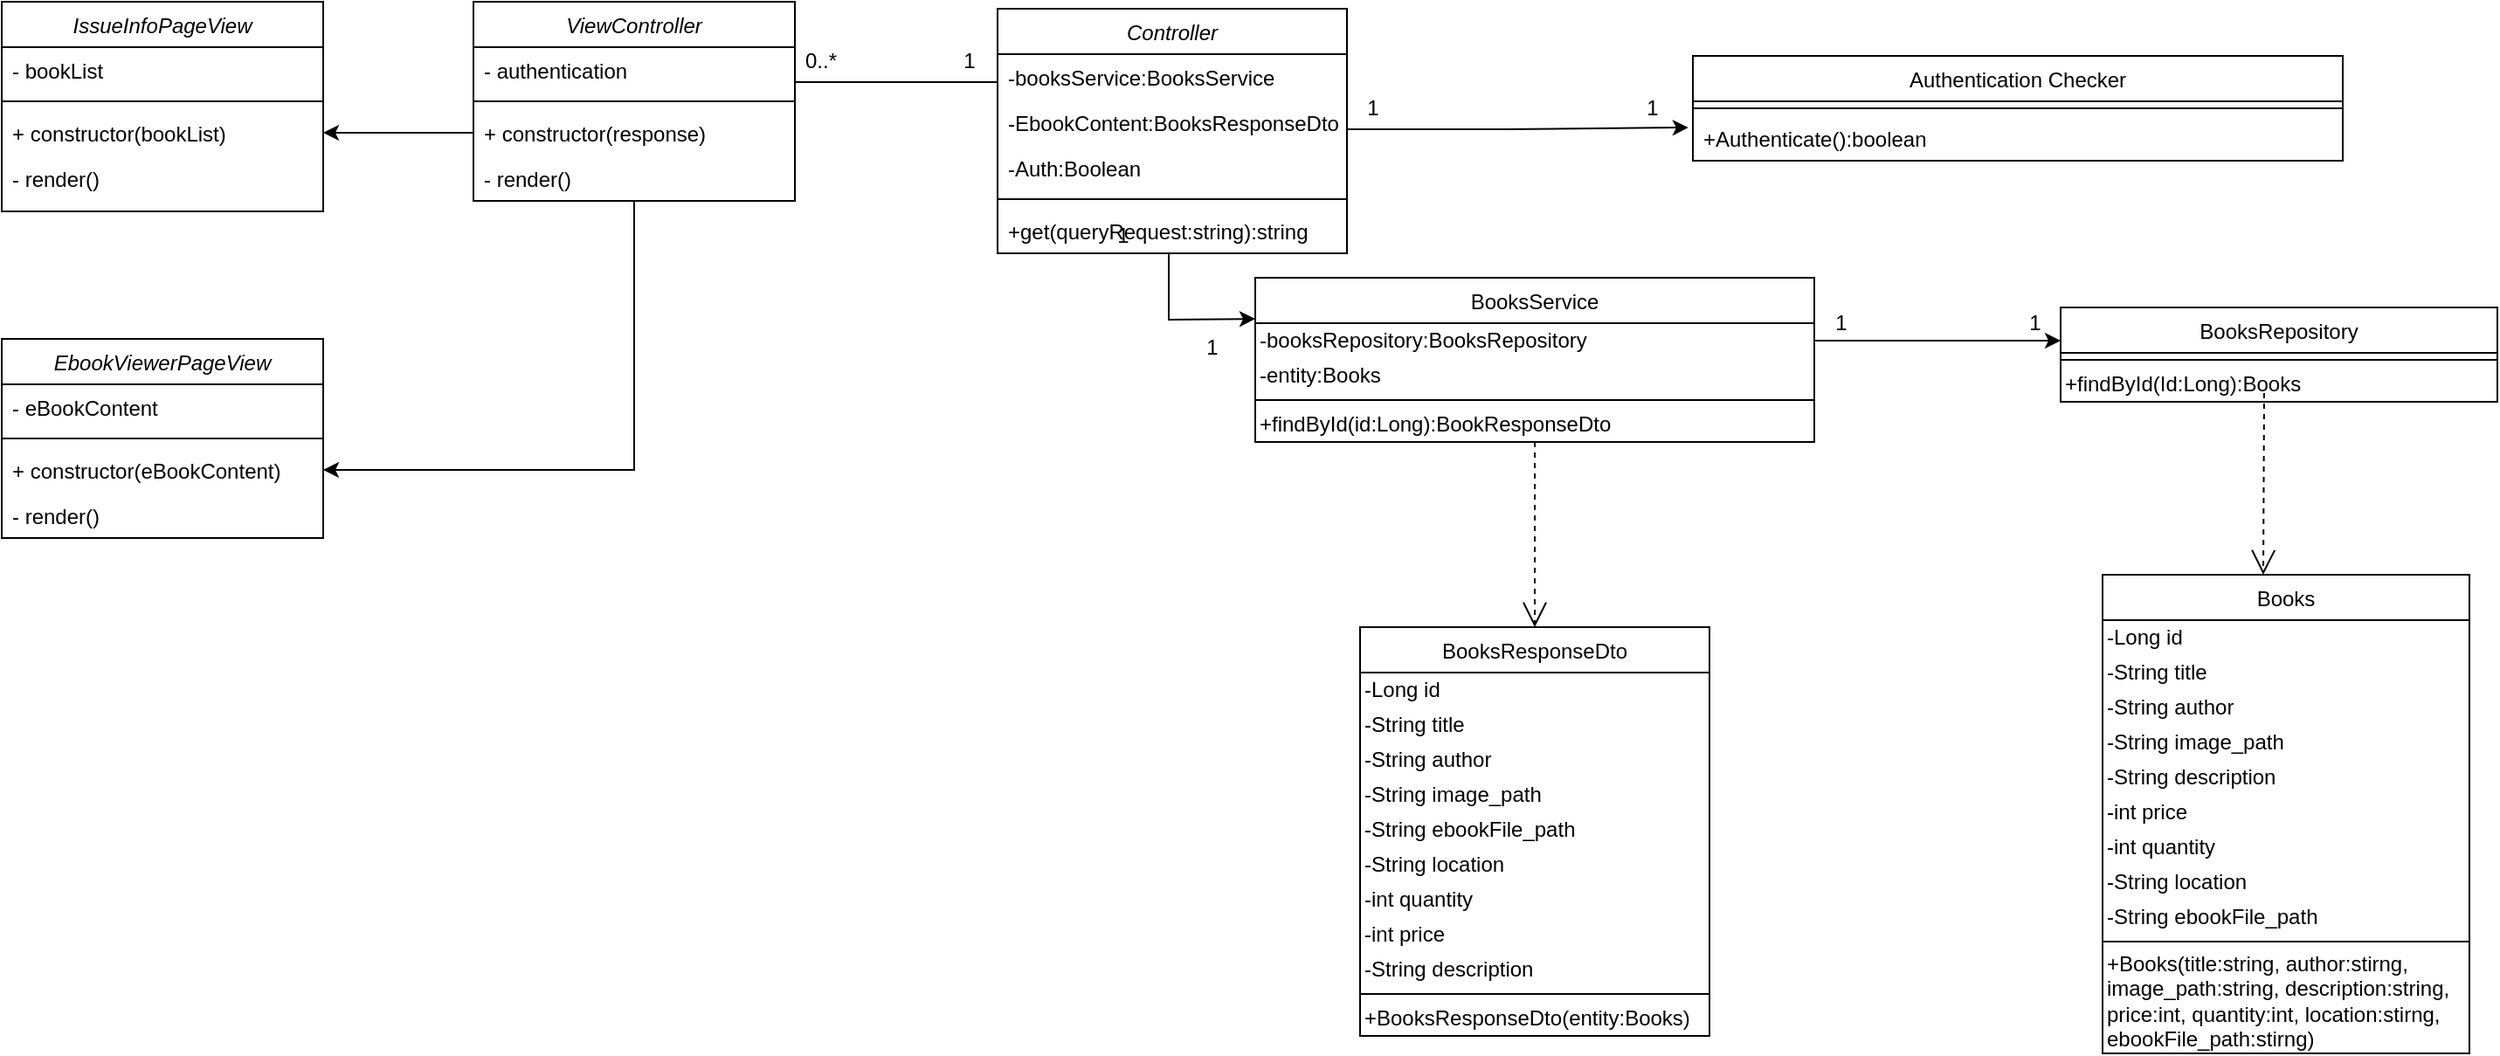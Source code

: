 <?xml version="1.0" encoding="UTF-8"?>
<mxfile version="14.6.12" type="google">
  <diagram id="C5RBs43oDa-KdzZeNtuy" name="Page-1">
    <mxGraphModel dx="2354" dy="783" grid="1" gridSize="10" guides="1" tooltips="1" connect="1" arrows="1" fold="1" page="1" pageScale="1" pageWidth="827" pageHeight="1169" math="0" shadow="0">
      <root>
        <mxCell id="WIyWlLk6GJQsqaUBKTNV-0" />
        <mxCell id="WIyWlLk6GJQsqaUBKTNV-1" parent="WIyWlLk6GJQsqaUBKTNV-0" />
        <mxCell id="6Wl_9wXjOhgknvOmrXjd-9" value="Controller" style="swimlane;fontStyle=2;align=center;verticalAlign=top;childLayout=stackLayout;horizontal=1;startSize=26;horizontalStack=0;resizeParent=1;resizeLast=0;collapsible=1;marginBottom=0;rounded=0;shadow=0;strokeWidth=1;" parent="WIyWlLk6GJQsqaUBKTNV-1" vertex="1">
          <mxGeometry x="-500" y="90" width="200" height="140" as="geometry">
            <mxRectangle x="230" y="140" width="160" height="26" as="alternateBounds" />
          </mxGeometry>
        </mxCell>
        <mxCell id="6Wl_9wXjOhgknvOmrXjd-10" value="-booksService:BooksService&#xa;" style="text;align=left;verticalAlign=top;spacingLeft=4;spacingRight=4;overflow=hidden;rotatable=0;points=[[0,0.5],[1,0.5]];portConstraint=eastwest;" parent="6Wl_9wXjOhgknvOmrXjd-9" vertex="1">
          <mxGeometry y="26" width="200" height="26" as="geometry" />
        </mxCell>
        <mxCell id="y5AeBNAmy6L0c15EpjTO-43" value="-EbookContent:BooksResponseDto&#xa;" style="text;align=left;verticalAlign=top;spacingLeft=4;spacingRight=4;overflow=hidden;rotatable=0;points=[[0,0.5],[1,0.5]];portConstraint=eastwest;" parent="6Wl_9wXjOhgknvOmrXjd-9" vertex="1">
          <mxGeometry y="52" width="200" height="26" as="geometry" />
        </mxCell>
        <mxCell id="ST63gCuvAPfhbULLCZ8Q-6" value="-Auth:Boolean&#xa;" style="text;align=left;verticalAlign=top;spacingLeft=4;spacingRight=4;overflow=hidden;rotatable=0;points=[[0,0.5],[1,0.5]];portConstraint=eastwest;" parent="6Wl_9wXjOhgknvOmrXjd-9" vertex="1">
          <mxGeometry y="78" width="200" height="26" as="geometry" />
        </mxCell>
        <mxCell id="6Wl_9wXjOhgknvOmrXjd-11" value="" style="line;html=1;strokeWidth=1;align=left;verticalAlign=middle;spacingTop=-1;spacingLeft=3;spacingRight=3;rotatable=0;labelPosition=right;points=[];portConstraint=eastwest;" parent="6Wl_9wXjOhgknvOmrXjd-9" vertex="1">
          <mxGeometry y="104" width="200" height="10" as="geometry" />
        </mxCell>
        <mxCell id="6Wl_9wXjOhgknvOmrXjd-12" value="+get(queryRequest:string):string" style="text;align=left;verticalAlign=top;spacingLeft=4;spacingRight=4;overflow=hidden;rotatable=0;points=[[0,0.5],[1,0.5]];portConstraint=eastwest;" parent="6Wl_9wXjOhgknvOmrXjd-9" vertex="1">
          <mxGeometry y="114" width="200" height="26" as="geometry" />
        </mxCell>
        <mxCell id="6Wl_9wXjOhgknvOmrXjd-24" value="" style="endArrow=none;html=1;exitX=0.5;exitY=1;exitDx=0;exitDy=0;rounded=0;endFill=0;" parent="WIyWlLk6GJQsqaUBKTNV-1" edge="1">
          <mxGeometry width="50" height="50" relative="1" as="geometry">
            <mxPoint x="-616" y="132" as="sourcePoint" />
            <mxPoint x="-500" y="132" as="targetPoint" />
            <Array as="points">
              <mxPoint x="-500" y="132" />
            </Array>
          </mxGeometry>
        </mxCell>
        <mxCell id="y5AeBNAmy6L0c15EpjTO-0" value="BooksRepository" style="swimlane;fontStyle=0;align=center;verticalAlign=top;childLayout=stackLayout;horizontal=1;startSize=26;horizontalStack=0;resizeParent=1;resizeLast=0;collapsible=1;marginBottom=0;rounded=0;shadow=0;strokeWidth=1;" parent="WIyWlLk6GJQsqaUBKTNV-1" vertex="1">
          <mxGeometry x="108.5" y="261" width="250" height="54" as="geometry">
            <mxRectangle x="340" y="380" width="170" height="26" as="alternateBounds" />
          </mxGeometry>
        </mxCell>
        <mxCell id="y5AeBNAmy6L0c15EpjTO-1" value="" style="line;html=1;strokeWidth=1;align=left;verticalAlign=middle;spacingTop=-1;spacingLeft=3;spacingRight=3;rotatable=0;labelPosition=right;points=[];portConstraint=eastwest;" parent="y5AeBNAmy6L0c15EpjTO-0" vertex="1">
          <mxGeometry y="26" width="250" height="8" as="geometry" />
        </mxCell>
        <mxCell id="y5AeBNAmy6L0c15EpjTO-45" value="+findById(Id:Long):Books" style="text;html=1;align=left;verticalAlign=middle;resizable=0;points=[];autosize=1;strokeColor=none;" parent="y5AeBNAmy6L0c15EpjTO-0" vertex="1">
          <mxGeometry y="34" width="250" height="20" as="geometry" />
        </mxCell>
        <mxCell id="y5AeBNAmy6L0c15EpjTO-5" value="" style="endArrow=classic;html=1;rounded=0;entryX=0;entryY=0.25;entryDx=0;entryDy=0;exitX=0.49;exitY=1;exitDx=0;exitDy=0;exitPerimeter=0;" parent="WIyWlLk6GJQsqaUBKTNV-1" source="6Wl_9wXjOhgknvOmrXjd-12" target="y5AeBNAmy6L0c15EpjTO-6" edge="1">
          <mxGeometry width="50" height="50" relative="1" as="geometry">
            <mxPoint x="-407" y="220" as="sourcePoint" />
            <mxPoint x="-282.5" y="403" as="targetPoint" />
            <Array as="points">
              <mxPoint x="-402" y="268" />
            </Array>
          </mxGeometry>
        </mxCell>
        <mxCell id="y5AeBNAmy6L0c15EpjTO-6" value="BooksService" style="swimlane;fontStyle=0;align=center;verticalAlign=top;childLayout=stackLayout;horizontal=1;startSize=26;horizontalStack=0;resizeParent=1;resizeLast=0;collapsible=1;marginBottom=0;rounded=0;shadow=0;strokeWidth=1;" parent="WIyWlLk6GJQsqaUBKTNV-1" vertex="1">
          <mxGeometry x="-352.5" y="244" width="320" height="94" as="geometry">
            <mxRectangle x="340" y="380" width="170" height="26" as="alternateBounds" />
          </mxGeometry>
        </mxCell>
        <mxCell id="y5AeBNAmy6L0c15EpjTO-7" value="-booksRepository:BooksRepository" style="text;html=1;align=left;verticalAlign=middle;resizable=0;points=[];autosize=1;strokeColor=none;" parent="y5AeBNAmy6L0c15EpjTO-6" vertex="1">
          <mxGeometry y="26" width="320" height="20" as="geometry" />
        </mxCell>
        <mxCell id="y5AeBNAmy6L0c15EpjTO-44" value="-entity:Books" style="text;html=1;align=left;verticalAlign=middle;resizable=0;points=[];autosize=1;strokeColor=none;" parent="y5AeBNAmy6L0c15EpjTO-6" vertex="1">
          <mxGeometry y="46" width="320" height="20" as="geometry" />
        </mxCell>
        <mxCell id="y5AeBNAmy6L0c15EpjTO-8" value="" style="line;html=1;strokeWidth=1;align=left;verticalAlign=middle;spacingTop=-1;spacingLeft=3;spacingRight=3;rotatable=0;labelPosition=right;points=[];portConstraint=eastwest;" parent="y5AeBNAmy6L0c15EpjTO-6" vertex="1">
          <mxGeometry y="66" width="320" height="8" as="geometry" />
        </mxCell>
        <mxCell id="y5AeBNAmy6L0c15EpjTO-11" value="+findById(id:Long):BookResponseDto" style="text;html=1;align=left;verticalAlign=middle;resizable=0;points=[];autosize=1;strokeColor=none;" parent="y5AeBNAmy6L0c15EpjTO-6" vertex="1">
          <mxGeometry y="74" width="320" height="20" as="geometry" />
        </mxCell>
        <mxCell id="y5AeBNAmy6L0c15EpjTO-12" value="Books" style="swimlane;fontStyle=0;align=center;verticalAlign=top;childLayout=stackLayout;horizontal=1;startSize=26;horizontalStack=0;resizeParent=1;resizeLast=0;collapsible=1;marginBottom=0;rounded=0;shadow=0;strokeWidth=1;" parent="WIyWlLk6GJQsqaUBKTNV-1" vertex="1">
          <mxGeometry x="132.5" y="414" width="210" height="274" as="geometry">
            <mxRectangle x="340" y="380" width="170" height="26" as="alternateBounds" />
          </mxGeometry>
        </mxCell>
        <mxCell id="y5AeBNAmy6L0c15EpjTO-13" value="-Long id" style="text;html=1;align=left;verticalAlign=middle;resizable=0;points=[];autosize=1;strokeColor=none;" parent="y5AeBNAmy6L0c15EpjTO-12" vertex="1">
          <mxGeometry y="26" width="210" height="20" as="geometry" />
        </mxCell>
        <mxCell id="y5AeBNAmy6L0c15EpjTO-14" value="-String title&lt;span style=&quot;color: rgba(0 , 0 , 0 , 0) ; font-family: monospace ; font-size: 0px&quot;&gt;%3CmxGraphModel%3E%3Croot%3E%3CmxCell%20id%3D%220%22%2F%3E%3CmxCell%20id%3D%221%22%20parent%3D%220%22%2F%3E%3CmxCell%20id%3D%222%22%20value%3D%22%2B%22%20style%3D%22text%3Bhtml%3D1%3Balign%3Dleft%3BverticalAlign%3Dmiddle%3Bresizable%3D0%3Bpoints%3D%5B%5D%3Bautosize%3D1%3BstrokeColor%3Dnone%3B%22%20vertex%3D%221%22%20parent%3D%221%22%3E%3CmxGeometry%20x%3D%22730%22%20y%3D%22296%22%20width%3D%22180%22%20height%3D%2220%22%20as%3D%22geometry%22%2F%3E%3C%2FmxCell%3E%3C%2Froot%3E%3C%2FmxGraphModel%3E&lt;/span&gt;" style="text;html=1;align=left;verticalAlign=middle;resizable=0;points=[];autosize=1;strokeColor=none;" parent="y5AeBNAmy6L0c15EpjTO-12" vertex="1">
          <mxGeometry y="46" width="210" height="20" as="geometry" />
        </mxCell>
        <mxCell id="y5AeBNAmy6L0c15EpjTO-15" value="-String author&lt;span style=&quot;color: rgba(0 , 0 , 0 , 0) ; font-family: monospace ; font-size: 0px&quot;&gt;%3CmxGraphModel%3E%3Croot%3E%3CmxCell%20id%3D%220%22%2F%3E%3CmxCell%20id%3D%221%22%20parent%3D%220%22%2F%3E%3CmxCell%20id%3D%222%22%20value%3D%22%2B%22%20style%3D%22text%3Bhtml%3D1%3Balign%3Dleft%3BverticalAlign%3Dmiddle%3Bresizable%3D0%3Bpoints%3D%5B%5D%3Bautosize%3D1%3BstrokeColor%3Dnone%3B%22%20vertex%3D%221%22%20parent%3D%221%22%3E%3CmxGeometry%20x%3D%22730%22%20y%3D%22296%22%20width%3D%22180%22%20height%3D%2220%22%20as%3D%22geometry%22%2F%3E%3C%2FmxCell%3E%3C%2Froot%3E%3C%2FmxGraphModel%3E&lt;/span&gt;" style="text;html=1;align=left;verticalAlign=middle;resizable=0;points=[];autosize=1;strokeColor=none;" parent="y5AeBNAmy6L0c15EpjTO-12" vertex="1">
          <mxGeometry y="66" width="210" height="20" as="geometry" />
        </mxCell>
        <mxCell id="y5AeBNAmy6L0c15EpjTO-16" value="-String image_path&lt;span style=&quot;color: rgba(0 , 0 , 0 , 0) ; font-family: monospace ; font-size: 0px&quot;&gt;%3CmxGraphModel%3E%3Croot%3E%3CmxCell%20id%3D%220%22%2F%3E%3CmxCell%20id%3D%221%22%20parent%3D%220%22%2F%3E%3CmxCell%20id%3D%222%22%20value%3D%22%2B%22%20style%3D%22text%3Bhtml%3D1%3Balign%3Dleft%3BverticalAlign%3Dmiddle%3Bresizable%3D0%3Bpoints%3D%5B%5D%3Bautosize%3D1%3BstrokeColor%3Dnone%3B%22%20vertex%3D%221%22%20parent%3D%221%22%3E%3CmxGeometry%20x%3D%22730%22%20y%3D%22296%22%20width%3D%22180%22%20height%3D%2220%22%20as%3D%22geometry%22%2F%3E%3C%2FmxCell%3E%3C%2Froot%3E%3C%2FmxGraphModel%3E&lt;/span&gt;" style="text;html=1;align=left;verticalAlign=middle;resizable=0;points=[];autosize=1;strokeColor=none;" parent="y5AeBNAmy6L0c15EpjTO-12" vertex="1">
          <mxGeometry y="86" width="210" height="20" as="geometry" />
        </mxCell>
        <mxCell id="y5AeBNAmy6L0c15EpjTO-17" value="-String description&lt;span style=&quot;color: rgba(0 , 0 , 0 , 0) ; font-family: monospace ; font-size: 0px&quot;&gt;%3CmxGraphModel%3E%3Croot%3E%3CmxCell%20id%3D%220%22%2F%3E%3CmxCell%20id%3D%221%22%20parent%3D%220%22%2F%3E%3CmxCell%20id%3D%222%22%20value%3D%22%2B%22%20style%3D%22text%3Bhtml%3D1%3Balign%3Dleft%3BverticalAlign%3Dmiddle%3Bresizable%3D0%3Bpoints%3D%5B%5D%3Bautosize%3D1%3BstrokeColor%3Dnone%3B%22%20vertex%3D%221%22%20parent%3D%221%22%3E%3CmxGeometry%20x%3D%22730%22%20y%3D%22296%22%20width%3D%22180%22%20height%3D%2220%22%20as%3D%22geometry%22%2F%3E%3C%2FmxCell%3E%3C%2Froot%3E%3C%2FmxGraphModel%3E&lt;/span&gt;" style="text;html=1;align=left;verticalAlign=middle;resizable=0;points=[];autosize=1;strokeColor=none;" parent="y5AeBNAmy6L0c15EpjTO-12" vertex="1">
          <mxGeometry y="106" width="210" height="20" as="geometry" />
        </mxCell>
        <mxCell id="y5AeBNAmy6L0c15EpjTO-18" value="-int price&lt;span style=&quot;color: rgba(0 , 0 , 0 , 0) ; font-family: monospace ; font-size: 0px&quot;&gt;3CmxGraphModel%3E%3Croot%3E%3CmxCell%20id%3D%220%22%2F%3E%3CmxCell%20id%3D%221%22%20parent%3D%220%22%2F%3E%3CmxCell%20id%3D%222%22%20value%3D%22%2B%22%20style%3D%22text%3Bhtml%3D1%3Balign%3Dleft%3BverticalAlign%3Dmiddle%3Bresizable%3D0%3Bpoints%3D%5B%5D%3Bautosize%3D1%3BstrokeColor%3Dnone%3B%22%20vertex%3D%221%22%20parent%3D%221%22%3E%3CmxGeometry%20x%3D%22730%22%20y%3D%22296%22%20width%3D%22180%22%20height%3D%2220%22%20as%3D%22geometry%22%2F%3E%3C%2FmxCell%3E%3C%2Froot%3E%3C%2FmxGraphModel%3E&lt;/span&gt;" style="text;html=1;align=left;verticalAlign=middle;resizable=0;points=[];autosize=1;strokeColor=none;" parent="y5AeBNAmy6L0c15EpjTO-12" vertex="1">
          <mxGeometry y="126" width="210" height="20" as="geometry" />
        </mxCell>
        <mxCell id="y5AeBNAmy6L0c15EpjTO-19" value="-int quantity&lt;span style=&quot;color: rgba(0 , 0 , 0 , 0) ; font-family: monospace ; font-size: 0px&quot;&gt;3CmxGraphModel%3E%3Croot%3E%3CmxCell%20id%3D%220%22%2F%3E%3CmxCell%20id%3D%221%22%20parent%3D%220%22%2F%3E%3CmxCell%20id%3D%222%22%20value%3D%22%2B%22%20style%3D%22text%3Bhtml%3D1%3Balign%3Dleft%3BverticalAlign%3Dmiddle%3Bresizable%3D0%3Bpoints%3D%5B%5D%3Bautosize%3D1%3BstrokeColor%3Dnone%3B%22%20vertex%3D%221%22%20parent%3D%221%22%3E%3CmxGeometry%20x%3D%22730%22%20y%3D%22296%22%20width%3D%22180%22%20height%3D%2220%22%20as%3D%22geometry%22%2F%3E%3C%2FmxCell%3E%3C%2Froot%3E%3C%2FmxGraphModel&lt;/span&gt;" style="text;html=1;align=left;verticalAlign=middle;resizable=0;points=[];autosize=1;strokeColor=none;" parent="y5AeBNAmy6L0c15EpjTO-12" vertex="1">
          <mxGeometry y="146" width="210" height="20" as="geometry" />
        </mxCell>
        <mxCell id="y5AeBNAmy6L0c15EpjTO-20" value="-String location&lt;span style=&quot;color: rgba(0 , 0 , 0 , 0) ; font-family: monospace ; font-size: 0px&quot;&gt;%3E%3Croot%3E%3CmxCell%20id%3D%220%22%2F%3E%3CmxCell%20id%3D%221%22%20parent%3D%220%22%2F%3E%3CmxCell%20id%3D%222%22%20value%3D%22%2B%22%20style%3D%22text%3Bhtml%3D1%3Balign%3Dleft%3BverticalAlign%3Dmiddle%3Bresizable%3D0%3Bpoints%3D%5B%5D%3Bautosize%3D1%3BstrokeColor%3Dnone%3B%22%20vertex%3D%221%22%20parent%3D%221%22%3E%3CmxGeometry%20x%3D%22730%22%20y%3D%22296%22%20width%3D%22180%22%20height%3D%2220%22%20as%3D%22geometry%22%2F%3E%3C%2FmxCell%3E%3C%2Froot%3E%3C%2FmxGraphModel&lt;/span&gt;" style="text;html=1;align=left;verticalAlign=middle;resizable=0;points=[];autosize=1;strokeColor=none;" parent="y5AeBNAmy6L0c15EpjTO-12" vertex="1">
          <mxGeometry y="166" width="210" height="20" as="geometry" />
        </mxCell>
        <mxCell id="y5AeBNAmy6L0c15EpjTO-21" value="-String ebookFile_path&lt;span style=&quot;color: rgba(0 , 0 , 0 , 0) ; font-family: monospace ; font-size: 0px&quot;&gt;%3E%3Croot%3E%3CmxCell%20id%3D%220%22%2F%3E%3CmxCell%20id%3D%221%22%20parent%3D%220%22%2F%3E%3CmxCell%20id%3D%222%22%20value%3D%22%2B%22%20style%3D%22text%3Bhtml%3D1%3Balign%3Dleft%3BverticalAlign%3Dmiddle%3Bresizable%3D0%3Bpoints%3D%5B%5D%3Bautosize%3D1%3BstrokeColor%3Dnone%3B%22%20vertex%3D%221%22%20parent%3D%221%22%3E%3CmxGeometry%20x%3D%22730%22%20y%3D%22296%22%20width%3D%22180%22%20height%3D%2220%22%20as%3D%22geometry%22%2F%3E%3C%2FmxCell%3E%3C%2Froot%3E%3C%2FmxGraphModel&lt;/span&gt;" style="text;html=1;align=left;verticalAlign=middle;resizable=0;points=[];autosize=1;strokeColor=none;" parent="y5AeBNAmy6L0c15EpjTO-12" vertex="1">
          <mxGeometry y="186" width="210" height="20" as="geometry" />
        </mxCell>
        <mxCell id="y5AeBNAmy6L0c15EpjTO-22" value="" style="line;html=1;strokeWidth=1;align=left;verticalAlign=middle;spacingTop=-1;spacingLeft=3;spacingRight=3;rotatable=0;labelPosition=right;points=[];portConstraint=eastwest;" parent="y5AeBNAmy6L0c15EpjTO-12" vertex="1">
          <mxGeometry y="206" width="210" height="8" as="geometry" />
        </mxCell>
        <mxCell id="y5AeBNAmy6L0c15EpjTO-23" value="+Books(title:string, author:stirng,&lt;br&gt;image_path:string, description:string,&lt;br&gt;price:int, quantity:int, location:stirng,&lt;br&gt;ebookFile_path:stirng)" style="text;html=1;align=left;verticalAlign=middle;resizable=0;points=[];autosize=1;strokeColor=none;" parent="y5AeBNAmy6L0c15EpjTO-12" vertex="1">
          <mxGeometry y="214" width="210" height="60" as="geometry" />
        </mxCell>
        <mxCell id="y5AeBNAmy6L0c15EpjTO-24" value="BooksResponseDto" style="swimlane;fontStyle=0;align=center;verticalAlign=top;childLayout=stackLayout;horizontal=1;startSize=26;horizontalStack=0;resizeParent=1;resizeLast=0;collapsible=1;marginBottom=0;rounded=0;shadow=0;strokeWidth=1;" parent="WIyWlLk6GJQsqaUBKTNV-1" vertex="1">
          <mxGeometry x="-292.5" y="444" width="200" height="234" as="geometry">
            <mxRectangle x="340" y="380" width="170" height="26" as="alternateBounds" />
          </mxGeometry>
        </mxCell>
        <mxCell id="y5AeBNAmy6L0c15EpjTO-25" value="-Long id" style="text;html=1;align=left;verticalAlign=middle;resizable=0;points=[];autosize=1;strokeColor=none;" parent="y5AeBNAmy6L0c15EpjTO-24" vertex="1">
          <mxGeometry y="26" width="200" height="20" as="geometry" />
        </mxCell>
        <mxCell id="y5AeBNAmy6L0c15EpjTO-26" value="-String title&lt;span style=&quot;color: rgba(0 , 0 , 0 , 0) ; font-family: monospace ; font-size: 0px&quot;&gt;%3CmxGraphModel%3E%3Croot%3E%3CmxCell%20id%3D%220%22%2F%3E%3CmxCell%20id%3D%221%22%20parent%3D%220%22%2F%3E%3CmxCell%20id%3D%222%22%20value%3D%22%2B%22%20style%3D%22text%3Bhtml%3D1%3Balign%3Dleft%3BverticalAlign%3Dmiddle%3Bresizable%3D0%3Bpoints%3D%5B%5D%3Bautosize%3D1%3BstrokeColor%3Dnone%3B%22%20vertex%3D%221%22%20parent%3D%221%22%3E%3CmxGeometry%20x%3D%22730%22%20y%3D%22296%22%20width%3D%22180%22%20height%3D%2220%22%20as%3D%22geometry%22%2F%3E%3C%2FmxCell%3E%3C%2Froot%3E%3C%2FmxGraphModel%3E&lt;/span&gt;" style="text;html=1;align=left;verticalAlign=middle;resizable=0;points=[];autosize=1;strokeColor=none;" parent="y5AeBNAmy6L0c15EpjTO-24" vertex="1">
          <mxGeometry y="46" width="200" height="20" as="geometry" />
        </mxCell>
        <mxCell id="y5AeBNAmy6L0c15EpjTO-27" value="-String author&lt;span style=&quot;color: rgba(0 , 0 , 0 , 0) ; font-family: monospace ; font-size: 0px&quot;&gt;%3CmxGraphModel%3E%3Croot%3E%3CmxCell%20id%3D%220%22%2F%3E%3CmxCell%20id%3D%221%22%20parent%3D%220%22%2F%3E%3CmxCell%20id%3D%222%22%20value%3D%22%2B%22%20style%3D%22text%3Bhtml%3D1%3Balign%3Dleft%3BverticalAlign%3Dmiddle%3Bresizable%3D0%3Bpoints%3D%5B%5D%3Bautosize%3D1%3BstrokeColor%3Dnone%3B%22%20vertex%3D%221%22%20parent%3D%221%22%3E%3CmxGeometry%20x%3D%22730%22%20y%3D%22296%22%20width%3D%22180%22%20height%3D%2220%22%20as%3D%22geometry%22%2F%3E%3C%2FmxCell%3E%3C%2Froot%3E%3C%2FmxGraphModel%3E&lt;/span&gt;" style="text;html=1;align=left;verticalAlign=middle;resizable=0;points=[];autosize=1;strokeColor=none;" parent="y5AeBNAmy6L0c15EpjTO-24" vertex="1">
          <mxGeometry y="66" width="200" height="20" as="geometry" />
        </mxCell>
        <mxCell id="y5AeBNAmy6L0c15EpjTO-28" value="-String image_path&lt;span style=&quot;color: rgba(0 , 0 , 0 , 0) ; font-family: monospace ; font-size: 0px&quot;&gt;%3CmxGraphModel%3E%3Croot%3E%3CmxCell%20id%3D%220%22%2F%3E%3CmxCell%20id%3D%221%22%20parent%3D%220%22%2F%3E%3CmxCell%20id%3D%222%22%20value%3D%22%2B%22%20style%3D%22text%3Bhtml%3D1%3Balign%3Dleft%3BverticalAlign%3Dmiddle%3Bresizable%3D0%3Bpoints%3D%5B%5D%3Bautosize%3D1%3BstrokeColor%3Dnone%3B%22%20vertex%3D%221%22%20parent%3D%221%22%3E%3CmxGeometry%20x%3D%22730%22%20y%3D%22296%22%20width%3D%22180%22%20height%3D%2220%22%20as%3D%22geometry%22%2F%3E%3C%2FmxCell%3E%3C%2Froot%3E%3C%2FmxGraphModel%3E&lt;/span&gt;" style="text;html=1;align=left;verticalAlign=middle;resizable=0;points=[];autosize=1;strokeColor=none;" parent="y5AeBNAmy6L0c15EpjTO-24" vertex="1">
          <mxGeometry y="86" width="200" height="20" as="geometry" />
        </mxCell>
        <mxCell id="y5AeBNAmy6L0c15EpjTO-29" value="-String ebookFile_path&lt;span style=&quot;color: rgba(0 , 0 , 0 , 0) ; font-family: monospace ; font-size: 0px&quot;&gt;%3E%3Croot%3E%3CmxCell%20id%3D%220%22%2F%3E%3CmxCell%20id%3D%221%22%20parent%3D%220%22%2F%3E%3CmxCell%20id%3D%222%22%20value%3D%22%2B%22%20style%3D%22text%3Bhtml%3D1%3Balign%3Dleft%3BverticalAlign%3Dmiddle%3Bresizable%3D0%3Bpoints%3D%5B%5D%3Bautosize%3D1%3BstrokeColor%3Dnone%3B%22%20vertex%3D%221%22%20parent%3D%221%22%3E%3CmxGeometry%20x%3D%22730%22%20y%3D%22296%22%20width%3D%22180%22%20height%3D%2220%22%20as%3D%22geometry%22%2F%3E%3C%2FmxCell%3E%3C%2Froot%3E%3C%2FmxGraphModel&lt;/span&gt;" style="text;html=1;align=left;verticalAlign=middle;resizable=0;points=[];autosize=1;strokeColor=none;" parent="y5AeBNAmy6L0c15EpjTO-24" vertex="1">
          <mxGeometry y="106" width="200" height="20" as="geometry" />
        </mxCell>
        <mxCell id="y5AeBNAmy6L0c15EpjTO-30" value="-String location&lt;span style=&quot;color: rgba(0 , 0 , 0 , 0) ; font-family: monospace ; font-size: 0px&quot;&gt;%3E%3Croot%3E%3CmxCell%20id%3D%220%22%2F%3E%3CmxCell%20id%3D%221%22%20parent%3D%220%22%2F%3E%3CmxCell%20id%3D%222%22%20value%3D%22%2B%22%20style%3D%22text%3Bhtml%3D1%3Balign%3Dleft%3BverticalAlign%3Dmiddle%3Bresizable%3D0%3Bpoints%3D%5B%5D%3Bautosize%3D1%3BstrokeColor%3Dnone%3B%22%20vertex%3D%221%22%20parent%3D%221%22%3E%3CmxGeometry%20x%3D%22730%22%20y%3D%22296%22%20width%3D%22180%22%20height%3D%2220%22%20as%3D%22geometry%22%2F%3E%3C%2FmxCell%3E%3C%2Froot%3E%3C%2FmxGraphModel&lt;/span&gt;" style="text;html=1;align=left;verticalAlign=middle;resizable=0;points=[];autosize=1;strokeColor=none;" parent="y5AeBNAmy6L0c15EpjTO-24" vertex="1">
          <mxGeometry y="126" width="200" height="20" as="geometry" />
        </mxCell>
        <mxCell id="y5AeBNAmy6L0c15EpjTO-31" value="-int quantity&lt;span style=&quot;color: rgba(0 , 0 , 0 , 0) ; font-family: monospace ; font-size: 0px&quot;&gt;3CmxGraphModel%3E%3Croot%3E%3CmxCell%20id%3D%220%22%2F%3E%3CmxCell%20id%3D%221%22%20parent%3D%220%22%2F%3E%3CmxCell%20id%3D%222%22%20value%3D%22%2B%22%20style%3D%22text%3Bhtml%3D1%3Balign%3Dleft%3BverticalAlign%3Dmiddle%3Bresizable%3D0%3Bpoints%3D%5B%5D%3Bautosize%3D1%3BstrokeColor%3Dnone%3B%22%20vertex%3D%221%22%20parent%3D%221%22%3E%3CmxGeometry%20x%3D%22730%22%20y%3D%22296%22%20width%3D%22180%22%20height%3D%2220%22%20as%3D%22geometry%22%2F%3E%3C%2FmxCell%3E%3C%2Froot%3E%3C%2FmxGraphModel&lt;/span&gt;" style="text;html=1;align=left;verticalAlign=middle;resizable=0;points=[];autosize=1;strokeColor=none;" parent="y5AeBNAmy6L0c15EpjTO-24" vertex="1">
          <mxGeometry y="146" width="200" height="20" as="geometry" />
        </mxCell>
        <mxCell id="y5AeBNAmy6L0c15EpjTO-32" value="-int price&lt;span style=&quot;color: rgba(0 , 0 , 0 , 0) ; font-family: monospace ; font-size: 0px&quot;&gt;3CmxGraphModel%3E%3Croot%3E%3CmxCell%20id%3D%220%22%2F%3E%3CmxCell%20id%3D%221%22%20parent%3D%220%22%2F%3E%3CmxCell%20id%3D%222%22%20value%3D%22%2B%22%20style%3D%22text%3Bhtml%3D1%3Balign%3Dleft%3BverticalAlign%3Dmiddle%3Bresizable%3D0%3Bpoints%3D%5B%5D%3Bautosize%3D1%3BstrokeColor%3Dnone%3B%22%20vertex%3D%221%22%20parent%3D%221%22%3E%3CmxGeometry%20x%3D%22730%22%20y%3D%22296%22%20width%3D%22180%22%20height%3D%2220%22%20as%3D%22geometry%22%2F%3E%3C%2FmxCell%3E%3C%2Froot%3E%3C%2FmxGraphModel%3E&lt;/span&gt;" style="text;html=1;align=left;verticalAlign=middle;resizable=0;points=[];autosize=1;strokeColor=none;" parent="y5AeBNAmy6L0c15EpjTO-24" vertex="1">
          <mxGeometry y="166" width="200" height="20" as="geometry" />
        </mxCell>
        <mxCell id="y5AeBNAmy6L0c15EpjTO-33" value="-String description&lt;span style=&quot;color: rgba(0 , 0 , 0 , 0) ; font-family: monospace ; font-size: 0px&quot;&gt;%3CmxGraphModel%3E%3Croot%3E%3CmxCell%20id%3D%220%22%2F%3E%3CmxCell%20id%3D%221%22%20parent%3D%220%22%2F%3E%3CmxCell%20id%3D%222%22%20value%3D%22%2B%22%20style%3D%22text%3Bhtml%3D1%3Balign%3Dleft%3BverticalAlign%3Dmiddle%3Bresizable%3D0%3Bpoints%3D%5B%5D%3Bautosize%3D1%3BstrokeColor%3Dnone%3B%22%20vertex%3D%221%22%20parent%3D%221%22%3E%3CmxGeometry%20x%3D%22730%22%20y%3D%22296%22%20width%3D%22180%22%20height%3D%2220%22%20as%3D%22geometry%22%2F%3E%3C%2FmxCell%3E%3C%2Froot%3E%3C%2FmxGraphModel%3E&lt;/span&gt;" style="text;html=1;align=left;verticalAlign=middle;resizable=0;points=[];autosize=1;strokeColor=none;" parent="y5AeBNAmy6L0c15EpjTO-24" vertex="1">
          <mxGeometry y="186" width="200" height="20" as="geometry" />
        </mxCell>
        <mxCell id="y5AeBNAmy6L0c15EpjTO-34" value="" style="line;html=1;strokeWidth=1;align=left;verticalAlign=middle;spacingTop=-1;spacingLeft=3;spacingRight=3;rotatable=0;labelPosition=right;points=[];portConstraint=eastwest;" parent="y5AeBNAmy6L0c15EpjTO-24" vertex="1">
          <mxGeometry y="206" width="200" height="8" as="geometry" />
        </mxCell>
        <mxCell id="y5AeBNAmy6L0c15EpjTO-35" value="+BooksResponseDto(entity:Books)" style="text;html=1;align=left;verticalAlign=middle;resizable=0;points=[];autosize=1;strokeColor=none;" parent="y5AeBNAmy6L0c15EpjTO-24" vertex="1">
          <mxGeometry y="214" width="200" height="20" as="geometry" />
        </mxCell>
        <mxCell id="y5AeBNAmy6L0c15EpjTO-36" value="" style="endArrow=open;endSize=12;dashed=1;html=1;rounded=0;entryX=0.5;entryY=0;entryDx=0;entryDy=0;exitX=0.5;exitY=1;exitDx=0;exitDy=0;" parent="WIyWlLk6GJQsqaUBKTNV-1" source="y5AeBNAmy6L0c15EpjTO-6" target="y5AeBNAmy6L0c15EpjTO-24" edge="1">
          <mxGeometry x="-1" y="-106" width="160" relative="1" as="geometry">
            <mxPoint x="-193" y="358" as="sourcePoint" />
            <mxPoint x="-193" y="418" as="targetPoint" />
            <Array as="points" />
            <mxPoint x="-10" y="-22" as="offset" />
          </mxGeometry>
        </mxCell>
        <mxCell id="y5AeBNAmy6L0c15EpjTO-37" value="" style="endArrow=open;endSize=12;dashed=1;html=1;rounded=0;" parent="WIyWlLk6GJQsqaUBKTNV-1" edge="1">
          <mxGeometry x="-1" y="-106" width="160" relative="1" as="geometry">
            <mxPoint x="225" y="310" as="sourcePoint" />
            <mxPoint x="224.5" y="414" as="targetPoint" />
            <Array as="points" />
            <mxPoint x="-10" y="-22" as="offset" />
          </mxGeometry>
        </mxCell>
        <mxCell id="y5AeBNAmy6L0c15EpjTO-38" value="1" style="text;html=1;strokeColor=none;fillColor=none;align=center;verticalAlign=middle;whiteSpace=wrap;rounded=0;" parent="WIyWlLk6GJQsqaUBKTNV-1" vertex="1">
          <mxGeometry x="-443" y="210" width="30" height="20" as="geometry" />
        </mxCell>
        <mxCell id="y5AeBNAmy6L0c15EpjTO-39" value="1" style="text;html=1;strokeColor=none;fillColor=none;align=center;verticalAlign=middle;whiteSpace=wrap;rounded=0;" parent="WIyWlLk6GJQsqaUBKTNV-1" vertex="1">
          <mxGeometry x="-392.5" y="274" width="30" height="20" as="geometry" />
        </mxCell>
        <mxCell id="y5AeBNAmy6L0c15EpjTO-40" value="" style="endArrow=classic;html=1;exitX=0;exitY=1;exitDx=0;exitDy=0;rounded=0;entryX=1;entryY=1;entryDx=0;entryDy=0;" parent="WIyWlLk6GJQsqaUBKTNV-1" source="y5AeBNAmy6L0c15EpjTO-41" target="y5AeBNAmy6L0c15EpjTO-42" edge="1">
          <mxGeometry width="50" height="50" relative="1" as="geometry">
            <mxPoint x="-22.5" y="281.5" as="sourcePoint" />
            <mxPoint x="112.5" y="281.5" as="targetPoint" />
            <Array as="points" />
          </mxGeometry>
        </mxCell>
        <mxCell id="y5AeBNAmy6L0c15EpjTO-41" value="1" style="text;html=1;strokeColor=none;fillColor=none;align=center;verticalAlign=middle;whiteSpace=wrap;rounded=0;" parent="WIyWlLk6GJQsqaUBKTNV-1" vertex="1">
          <mxGeometry x="-32.5" y="260" width="30" height="20" as="geometry" />
        </mxCell>
        <mxCell id="y5AeBNAmy6L0c15EpjTO-42" value="1" style="text;html=1;strokeColor=none;fillColor=none;align=center;verticalAlign=middle;whiteSpace=wrap;rounded=0;" parent="WIyWlLk6GJQsqaUBKTNV-1" vertex="1">
          <mxGeometry x="78.5" y="260" width="30" height="20" as="geometry" />
        </mxCell>
        <mxCell id="zqlpjL5I8D7lCb4Tsc_S-0" style="edgeStyle=orthogonalEdgeStyle;rounded=0;orthogonalLoop=1;jettySize=auto;html=1;entryX=1;entryY=0.5;entryDx=0;entryDy=0;exitX=0.5;exitY=1;exitDx=0;exitDy=0;" parent="WIyWlLk6GJQsqaUBKTNV-1" source="zqlpjL5I8D7lCb4Tsc_S-1" target="zqlpjL5I8D7lCb4Tsc_S-16" edge="1">
          <mxGeometry relative="1" as="geometry">
            <mxPoint x="-708.92" y="199.012" as="sourcePoint" />
          </mxGeometry>
        </mxCell>
        <mxCell id="zqlpjL5I8D7lCb4Tsc_S-1" value="ViewController" style="swimlane;fontStyle=2;align=center;verticalAlign=top;childLayout=stackLayout;horizontal=1;startSize=26;horizontalStack=0;resizeParent=1;resizeLast=0;collapsible=1;marginBottom=0;rounded=0;shadow=0;strokeWidth=1;" parent="WIyWlLk6GJQsqaUBKTNV-1" vertex="1">
          <mxGeometry x="-800" y="86" width="184" height="114" as="geometry">
            <mxRectangle x="230" y="140" width="160" height="26" as="alternateBounds" />
          </mxGeometry>
        </mxCell>
        <mxCell id="zqlpjL5I8D7lCb4Tsc_S-2" value="- authentication" style="text;align=left;verticalAlign=top;spacingLeft=4;spacingRight=4;overflow=hidden;rotatable=0;points=[[0,0.5],[1,0.5]];portConstraint=eastwest;" parent="zqlpjL5I8D7lCb4Tsc_S-1" vertex="1">
          <mxGeometry y="26" width="184" height="26" as="geometry" />
        </mxCell>
        <mxCell id="zqlpjL5I8D7lCb4Tsc_S-3" value="" style="line;html=1;strokeWidth=1;align=left;verticalAlign=middle;spacingTop=-1;spacingLeft=3;spacingRight=3;rotatable=0;labelPosition=right;points=[];portConstraint=eastwest;" parent="zqlpjL5I8D7lCb4Tsc_S-1" vertex="1">
          <mxGeometry y="52" width="184" height="10" as="geometry" />
        </mxCell>
        <mxCell id="zqlpjL5I8D7lCb4Tsc_S-4" value="+ constructor(response)" style="text;align=left;verticalAlign=top;spacingLeft=4;spacingRight=4;overflow=hidden;rotatable=0;points=[[0,0.5],[1,0.5]];portConstraint=eastwest;" parent="zqlpjL5I8D7lCb4Tsc_S-1" vertex="1">
          <mxGeometry y="62" width="184" height="26" as="geometry" />
        </mxCell>
        <mxCell id="zqlpjL5I8D7lCb4Tsc_S-5" value="- render()" style="text;align=left;verticalAlign=top;spacingLeft=4;spacingRight=4;overflow=hidden;rotatable=0;points=[[0,0.5],[1,0.5]];portConstraint=eastwest;" parent="zqlpjL5I8D7lCb4Tsc_S-1" vertex="1">
          <mxGeometry y="88" width="184" height="26" as="geometry" />
        </mxCell>
        <mxCell id="zqlpjL5I8D7lCb4Tsc_S-6" value="IssueInfoPageView" style="swimlane;fontStyle=2;align=center;verticalAlign=top;childLayout=stackLayout;horizontal=1;startSize=26;horizontalStack=0;resizeParent=1;resizeLast=0;collapsible=1;marginBottom=0;rounded=0;shadow=0;strokeWidth=1;" parent="WIyWlLk6GJQsqaUBKTNV-1" vertex="1">
          <mxGeometry x="-1070" y="86" width="184" height="120" as="geometry">
            <mxRectangle x="230" y="140" width="160" height="26" as="alternateBounds" />
          </mxGeometry>
        </mxCell>
        <mxCell id="zqlpjL5I8D7lCb4Tsc_S-7" value="- bookList" style="text;align=left;verticalAlign=top;spacingLeft=4;spacingRight=4;overflow=hidden;rotatable=0;points=[[0,0.5],[1,0.5]];portConstraint=eastwest;" parent="zqlpjL5I8D7lCb4Tsc_S-6" vertex="1">
          <mxGeometry y="26" width="184" height="26" as="geometry" />
        </mxCell>
        <mxCell id="zqlpjL5I8D7lCb4Tsc_S-8" value="" style="line;html=1;strokeWidth=1;align=left;verticalAlign=middle;spacingTop=-1;spacingLeft=3;spacingRight=3;rotatable=0;labelPosition=right;points=[];portConstraint=eastwest;" parent="zqlpjL5I8D7lCb4Tsc_S-6" vertex="1">
          <mxGeometry y="52" width="184" height="10" as="geometry" />
        </mxCell>
        <mxCell id="zqlpjL5I8D7lCb4Tsc_S-9" value="+ constructor(bookList)" style="text;align=left;verticalAlign=top;spacingLeft=4;spacingRight=4;overflow=hidden;rotatable=0;points=[[0,0.5],[1,0.5]];portConstraint=eastwest;" parent="zqlpjL5I8D7lCb4Tsc_S-6" vertex="1">
          <mxGeometry y="62" width="184" height="26" as="geometry" />
        </mxCell>
        <mxCell id="zqlpjL5I8D7lCb4Tsc_S-10" value="- render()" style="text;align=left;verticalAlign=top;spacingLeft=4;spacingRight=4;overflow=hidden;rotatable=0;points=[[0,0.5],[1,0.5]];portConstraint=eastwest;" parent="zqlpjL5I8D7lCb4Tsc_S-6" vertex="1">
          <mxGeometry y="88" width="184" height="26" as="geometry" />
        </mxCell>
        <mxCell id="zqlpjL5I8D7lCb4Tsc_S-13" value="EbookViewerPageView" style="swimlane;fontStyle=2;align=center;verticalAlign=top;childLayout=stackLayout;horizontal=1;startSize=26;horizontalStack=0;resizeParent=1;resizeLast=0;collapsible=1;marginBottom=0;rounded=0;shadow=0;strokeWidth=1;" parent="WIyWlLk6GJQsqaUBKTNV-1" vertex="1">
          <mxGeometry x="-1070" y="279" width="184" height="114" as="geometry">
            <mxRectangle x="230" y="140" width="160" height="26" as="alternateBounds" />
          </mxGeometry>
        </mxCell>
        <mxCell id="zqlpjL5I8D7lCb4Tsc_S-14" value="- eBookContent" style="text;align=left;verticalAlign=top;spacingLeft=4;spacingRight=4;overflow=hidden;rotatable=0;points=[[0,0.5],[1,0.5]];portConstraint=eastwest;" parent="zqlpjL5I8D7lCb4Tsc_S-13" vertex="1">
          <mxGeometry y="26" width="184" height="26" as="geometry" />
        </mxCell>
        <mxCell id="zqlpjL5I8D7lCb4Tsc_S-15" value="" style="line;html=1;strokeWidth=1;align=left;verticalAlign=middle;spacingTop=-1;spacingLeft=3;spacingRight=3;rotatable=0;labelPosition=right;points=[];portConstraint=eastwest;" parent="zqlpjL5I8D7lCb4Tsc_S-13" vertex="1">
          <mxGeometry y="52" width="184" height="10" as="geometry" />
        </mxCell>
        <mxCell id="zqlpjL5I8D7lCb4Tsc_S-16" value="+ constructor(eBookContent)" style="text;align=left;verticalAlign=top;spacingLeft=4;spacingRight=4;overflow=hidden;rotatable=0;points=[[0,0.5],[1,0.5]];portConstraint=eastwest;" parent="zqlpjL5I8D7lCb4Tsc_S-13" vertex="1">
          <mxGeometry y="62" width="184" height="26" as="geometry" />
        </mxCell>
        <mxCell id="zqlpjL5I8D7lCb4Tsc_S-17" value="- render()" style="text;align=left;verticalAlign=top;spacingLeft=4;spacingRight=4;overflow=hidden;rotatable=0;points=[[0,0.5],[1,0.5]];portConstraint=eastwest;" parent="zqlpjL5I8D7lCb4Tsc_S-13" vertex="1">
          <mxGeometry y="88" width="184" height="26" as="geometry" />
        </mxCell>
        <mxCell id="zqlpjL5I8D7lCb4Tsc_S-19" style="edgeStyle=orthogonalEdgeStyle;rounded=0;orthogonalLoop=1;jettySize=auto;html=1;entryX=1;entryY=0.5;entryDx=0;entryDy=0;" parent="WIyWlLk6GJQsqaUBKTNV-1" source="zqlpjL5I8D7lCb4Tsc_S-4" target="zqlpjL5I8D7lCb4Tsc_S-9" edge="1">
          <mxGeometry relative="1" as="geometry" />
        </mxCell>
        <mxCell id="zqlpjL5I8D7lCb4Tsc_S-20" value="1" style="text;html=1;strokeColor=none;fillColor=none;align=center;verticalAlign=middle;whiteSpace=wrap;rounded=0;" parent="WIyWlLk6GJQsqaUBKTNV-1" vertex="1">
          <mxGeometry x="-526" y="110" width="20" height="20" as="geometry" />
        </mxCell>
        <mxCell id="zqlpjL5I8D7lCb4Tsc_S-21" value="0..*" style="text;html=1;strokeColor=none;fillColor=none;align=center;verticalAlign=middle;whiteSpace=wrap;rounded=0;" parent="WIyWlLk6GJQsqaUBKTNV-1" vertex="1">
          <mxGeometry x="-616" y="110" width="30" height="20" as="geometry" />
        </mxCell>
        <mxCell id="ST63gCuvAPfhbULLCZ8Q-0" value="Authentication Checker" style="swimlane;fontStyle=0;align=center;verticalAlign=top;childLayout=stackLayout;horizontal=1;startSize=26;horizontalStack=0;resizeParent=1;resizeLast=0;collapsible=1;marginBottom=0;rounded=0;shadow=0;strokeWidth=1;" parent="WIyWlLk6GJQsqaUBKTNV-1" vertex="1">
          <mxGeometry x="-102" y="117" width="372" height="60" as="geometry">
            <mxRectangle x="550" y="140" width="160" height="26" as="alternateBounds" />
          </mxGeometry>
        </mxCell>
        <mxCell id="ST63gCuvAPfhbULLCZ8Q-1" value="" style="line;html=1;strokeWidth=1;align=left;verticalAlign=middle;spacingTop=-1;spacingLeft=3;spacingRight=3;rotatable=0;labelPosition=right;points=[];portConstraint=eastwest;" parent="ST63gCuvAPfhbULLCZ8Q-0" vertex="1">
          <mxGeometry y="26" width="372" height="8" as="geometry" />
        </mxCell>
        <mxCell id="ST63gCuvAPfhbULLCZ8Q-2" value="+Authenticate():boolean" style="text;align=left;verticalAlign=top;spacingLeft=4;spacingRight=4;overflow=hidden;rotatable=0;points=[[0,0.5],[1,0.5]];portConstraint=eastwest;" parent="ST63gCuvAPfhbULLCZ8Q-0" vertex="1">
          <mxGeometry y="34" width="372" height="26" as="geometry" />
        </mxCell>
        <mxCell id="ST63gCuvAPfhbULLCZ8Q-3" value="" style="endArrow=classic;html=1;rounded=0;entryX=-0.007;entryY=0.269;entryDx=0;entryDy=0;entryPerimeter=0;" parent="WIyWlLk6GJQsqaUBKTNV-1" target="ST63gCuvAPfhbULLCZ8Q-2" edge="1">
          <mxGeometry width="50" height="50" relative="1" as="geometry">
            <mxPoint x="-300" y="159" as="sourcePoint" />
            <mxPoint x="-150" y="159" as="targetPoint" />
            <Array as="points">
              <mxPoint x="-210" y="159" />
            </Array>
          </mxGeometry>
        </mxCell>
        <mxCell id="ST63gCuvAPfhbULLCZ8Q-4" value="1" style="text;html=1;strokeColor=none;fillColor=none;align=center;verticalAlign=middle;whiteSpace=wrap;rounded=0;" parent="WIyWlLk6GJQsqaUBKTNV-1" vertex="1">
          <mxGeometry x="-300" y="137" width="30" height="20" as="geometry" />
        </mxCell>
        <mxCell id="ST63gCuvAPfhbULLCZ8Q-5" value="1" style="text;html=1;strokeColor=none;fillColor=none;align=center;verticalAlign=middle;whiteSpace=wrap;rounded=0;" parent="WIyWlLk6GJQsqaUBKTNV-1" vertex="1">
          <mxGeometry x="-140" y="137" width="30" height="20" as="geometry" />
        </mxCell>
      </root>
    </mxGraphModel>
  </diagram>
</mxfile>
